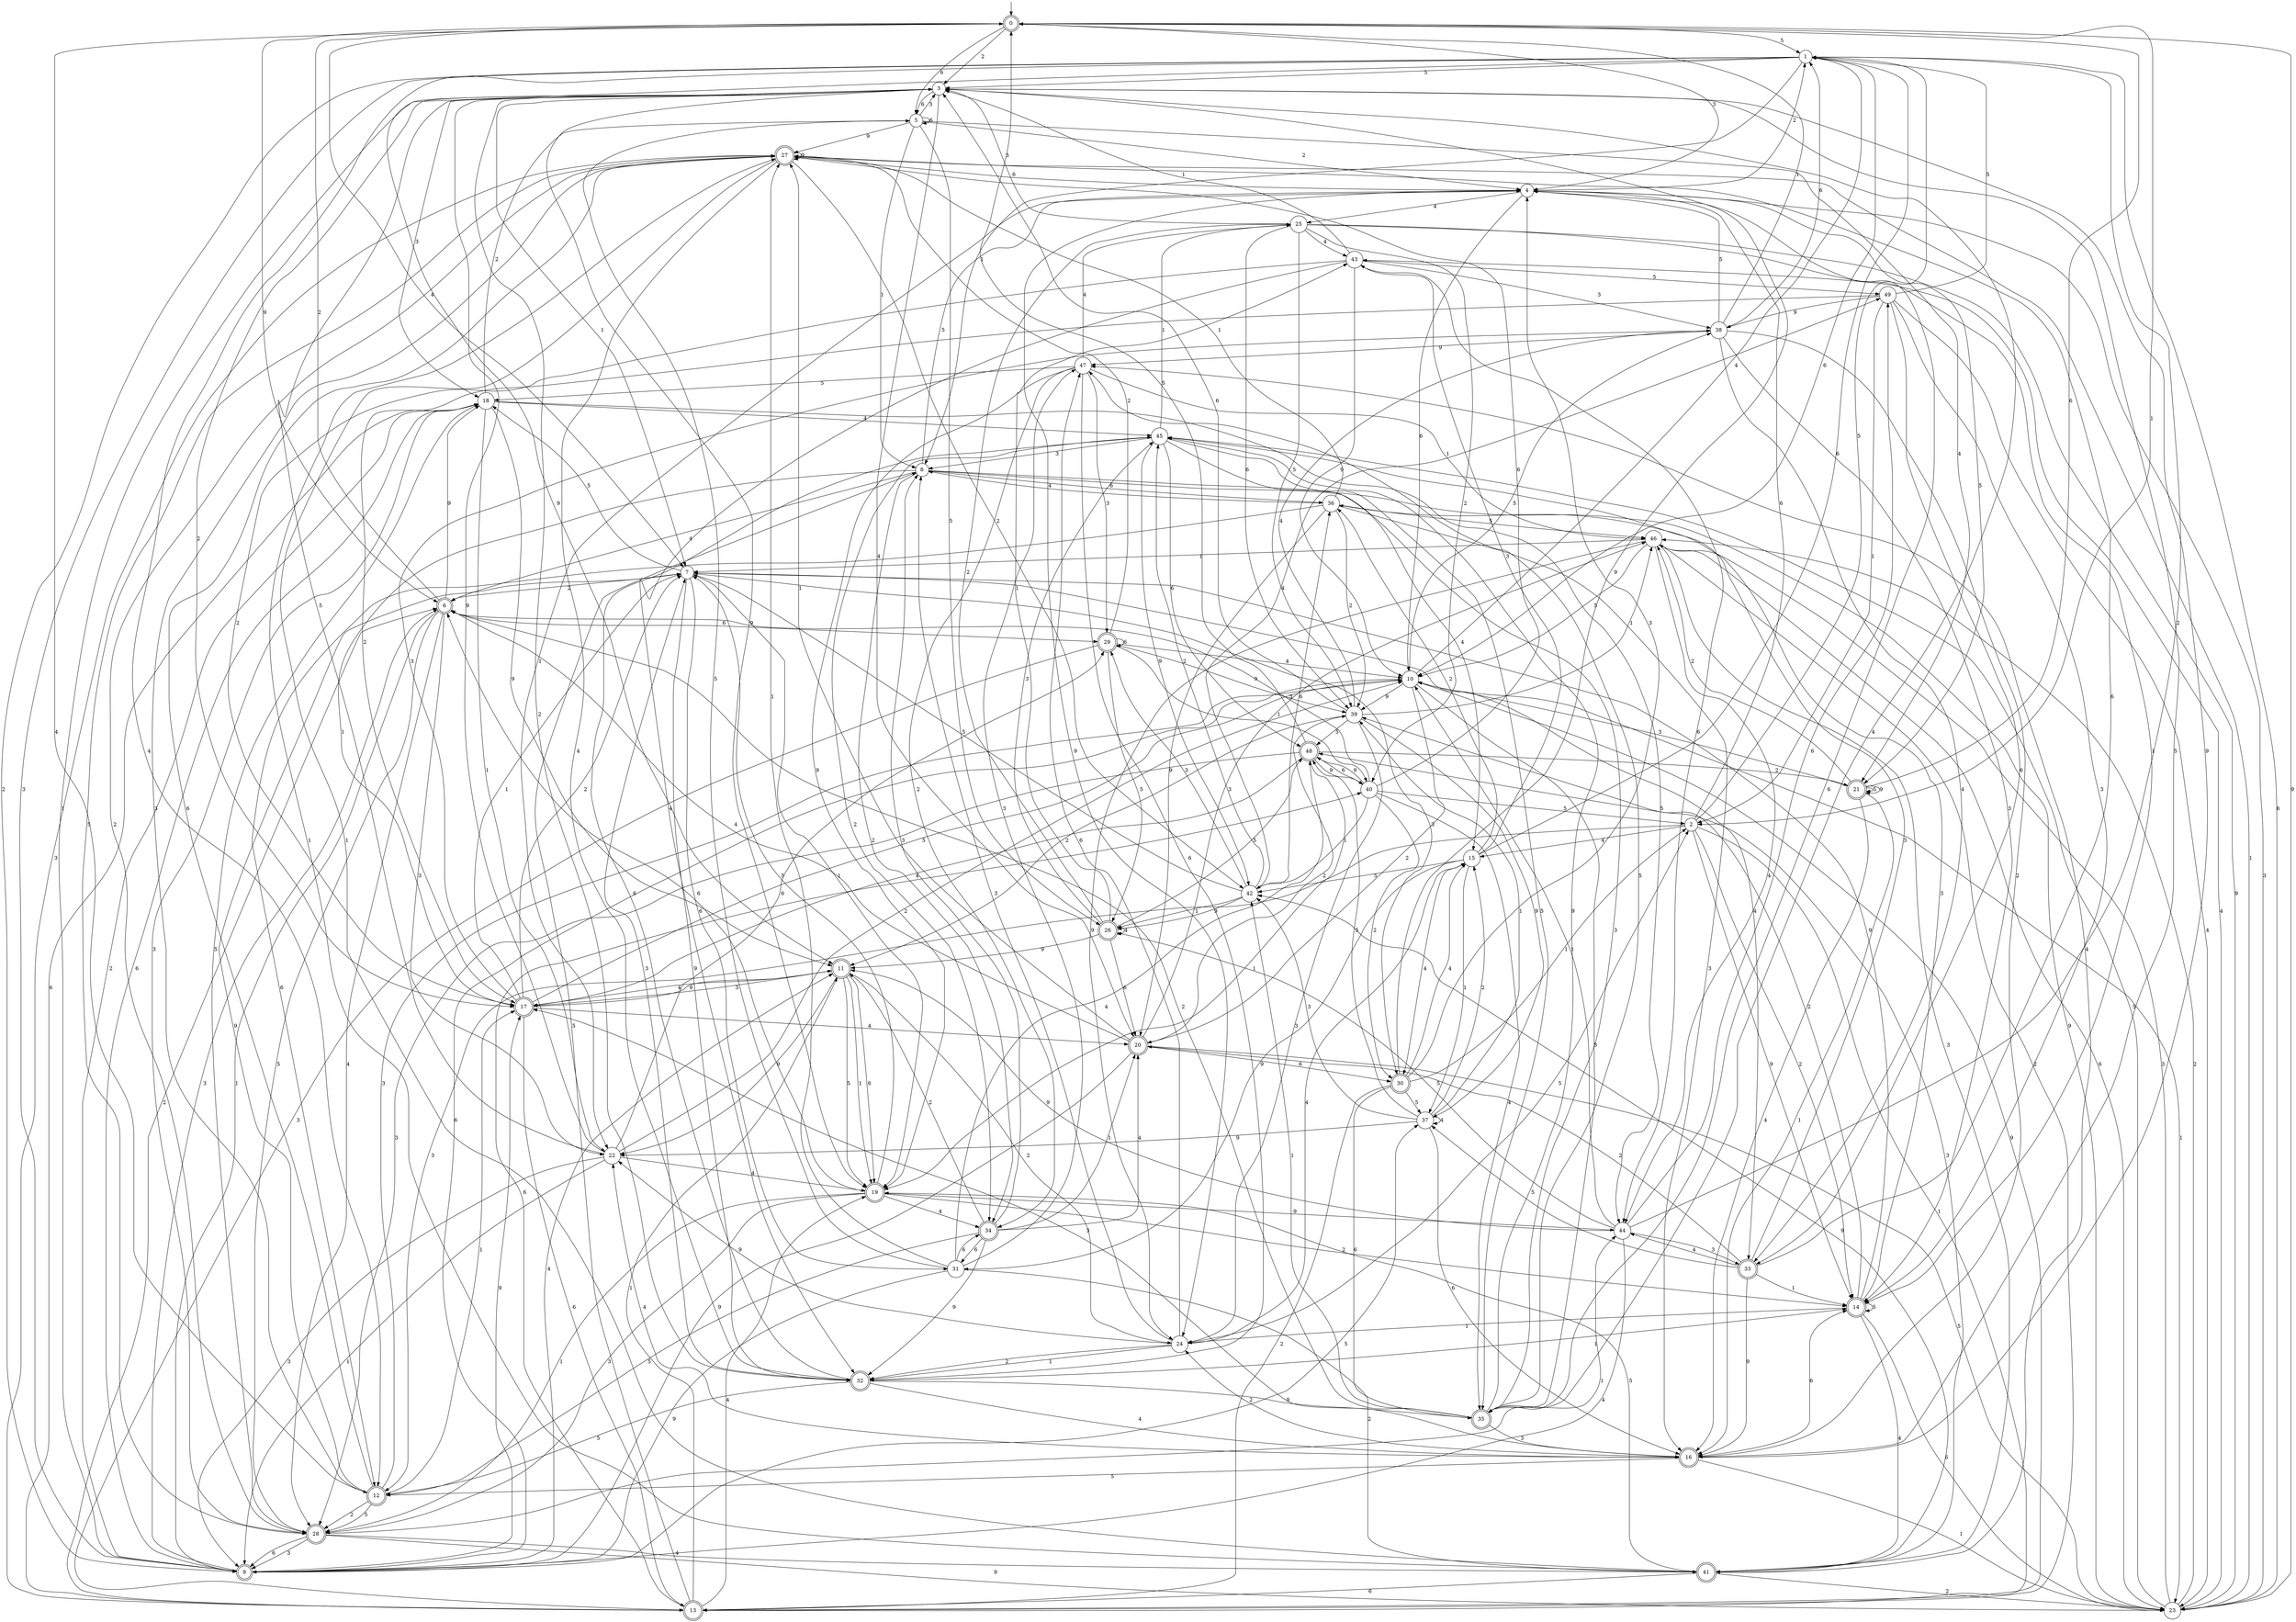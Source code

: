 digraph g {

	s0 [shape="doublecircle" label="0"];
	s1 [shape="circle" label="1"];
	s2 [shape="circle" label="2"];
	s3 [shape="circle" label="3"];
	s4 [shape="circle" label="4"];
	s5 [shape="circle" label="5"];
	s6 [shape="doublecircle" label="6"];
	s7 [shape="circle" label="7"];
	s8 [shape="circle" label="8"];
	s9 [shape="doublecircle" label="9"];
	s10 [shape="circle" label="10"];
	s11 [shape="doublecircle" label="11"];
	s12 [shape="doublecircle" label="12"];
	s13 [shape="doublecircle" label="13"];
	s14 [shape="doublecircle" label="14"];
	s15 [shape="circle" label="15"];
	s16 [shape="doublecircle" label="16"];
	s17 [shape="doublecircle" label="17"];
	s18 [shape="circle" label="18"];
	s19 [shape="doublecircle" label="19"];
	s20 [shape="doublecircle" label="20"];
	s21 [shape="doublecircle" label="21"];
	s22 [shape="circle" label="22"];
	s23 [shape="circle" label="23"];
	s24 [shape="circle" label="24"];
	s25 [shape="circle" label="25"];
	s26 [shape="doublecircle" label="26"];
	s27 [shape="doublecircle" label="27"];
	s28 [shape="doublecircle" label="28"];
	s29 [shape="doublecircle" label="29"];
	s30 [shape="doublecircle" label="30"];
	s31 [shape="circle" label="31"];
	s32 [shape="doublecircle" label="32"];
	s33 [shape="doublecircle" label="33"];
	s34 [shape="doublecircle" label="34"];
	s35 [shape="doublecircle" label="35"];
	s36 [shape="circle" label="36"];
	s37 [shape="circle" label="37"];
	s38 [shape="circle" label="38"];
	s39 [shape="circle" label="39"];
	s40 [shape="circle" label="40"];
	s41 [shape="doublecircle" label="41"];
	s42 [shape="circle" label="42"];
	s43 [shape="circle" label="43"];
	s44 [shape="circle" label="44"];
	s45 [shape="circle" label="45"];
	s46 [shape="circle" label="46"];
	s47 [shape="circle" label="47"];
	s48 [shape="doublecircle" label="48"];
	s49 [shape="circle" label="49"];
	s0 -> s1 [label="5"];
	s0 -> s2 [label="1"];
	s0 -> s3 [label="2"];
	s0 -> s4 [label="3"];
	s0 -> s5 [label="6"];
	s0 -> s6 [label="9"];
	s0 -> s7 [label="4"];
	s1 -> s3 [label="5"];
	s1 -> s8 [label="1"];
	s1 -> s9 [label="2"];
	s1 -> s9 [label="3"];
	s1 -> s10 [label="6"];
	s1 -> s11 [label="9"];
	s1 -> s12 [label="4"];
	s2 -> s1 [label="5"];
	s2 -> s13 [label="1"];
	s2 -> s14 [label="2"];
	s2 -> s12 [label="3"];
	s2 -> s4 [label="6"];
	s2 -> s14 [label="9"];
	s2 -> s15 [label="4"];
	s3 -> s16 [label="5"];
	s3 -> s7 [label="1"];
	s3 -> s17 [label="2"];
	s3 -> s18 [label="3"];
	s3 -> s5 [label="6"];
	s3 -> s19 [label="9"];
	s3 -> s20 [label="4"];
	s4 -> s21 [label="5"];
	s4 -> s22 [label="1"];
	s4 -> s1 [label="2"];
	s4 -> s23 [label="3"];
	s4 -> s10 [label="6"];
	s4 -> s24 [label="9"];
	s4 -> s25 [label="4"];
	s5 -> s26 [label="5"];
	s5 -> s8 [label="1"];
	s5 -> s4 [label="2"];
	s5 -> s3 [label="3"];
	s5 -> s5 [label="6"];
	s5 -> s27 [label="9"];
	s5 -> s21 [label="4"];
	s6 -> s28 [label="5"];
	s6 -> s9 [label="1"];
	s6 -> s0 [label="2"];
	s6 -> s22 [label="3"];
	s6 -> s29 [label="6"];
	s6 -> s18 [label="9"];
	s6 -> s28 [label="4"];
	s7 -> s18 [label="5"];
	s7 -> s19 [label="1"];
	s7 -> s6 [label="2"];
	s7 -> s30 [label="3"];
	s7 -> s31 [label="6"];
	s7 -> s32 [label="9"];
	s7 -> s33 [label="4"];
	s8 -> s4 [label="5"];
	s8 -> s17 [label="1"];
	s8 -> s34 [label="2"];
	s8 -> s35 [label="3"];
	s8 -> s36 [label="6"];
	s8 -> s23 [label="9"];
	s8 -> s6 [label="4"];
	s9 -> s37 [label="5"];
	s9 -> s3 [label="1"];
	s9 -> s18 [label="2"];
	s9 -> s6 [label="3"];
	s9 -> s18 [label="6"];
	s9 -> s17 [label="9"];
	s9 -> s11 [label="4"];
	s10 -> s38 [label="5"];
	s10 -> s23 [label="1"];
	s10 -> s20 [label="2"];
	s10 -> s35 [label="3"];
	s10 -> s9 [label="6"];
	s10 -> s39 [label="9"];
	s10 -> s1 [label="4"];
	s11 -> s19 [label="5"];
	s11 -> s19 [label="1"];
	s11 -> s24 [label="2"];
	s11 -> s17 [label="3"];
	s11 -> s19 [label="6"];
	s11 -> s22 [label="9"];
	s11 -> s17 [label="4"];
	s12 -> s28 [label="5"];
	s12 -> s17 [label="1"];
	s12 -> s28 [label="2"];
	s12 -> s10 [label="3"];
	s12 -> s27 [label="6"];
	s12 -> s7 [label="9"];
	s12 -> s0 [label="4"];
	s13 -> s8 [label="5"];
	s13 -> s11 [label="1"];
	s13 -> s6 [label="2"];
	s13 -> s27 [label="3"];
	s13 -> s40 [label="6"];
	s13 -> s10 [label="9"];
	s13 -> s19 [label="4"];
	s14 -> s14 [label="5"];
	s14 -> s24 [label="1"];
	s14 -> s39 [label="2"];
	s14 -> s36 [label="3"];
	s14 -> s23 [label="6"];
	s14 -> s7 [label="9"];
	s14 -> s41 [label="4"];
	s15 -> s42 [label="5"];
	s15 -> s37 [label="1"];
	s15 -> s36 [label="2"];
	s15 -> s43 [label="3"];
	s15 -> s1 [label="6"];
	s15 -> s31 [label="9"];
	s15 -> s30 [label="4"];
	s16 -> s12 [label="5"];
	s16 -> s23 [label="1"];
	s16 -> s24 [label="2"];
	s16 -> s17 [label="3"];
	s16 -> s14 [label="6"];
	s16 -> s3 [label="9"];
	s16 -> s22 [label="4"];
	s17 -> s10 [label="5"];
	s17 -> s7 [label="1"];
	s17 -> s7 [label="2"];
	s17 -> s38 [label="3"];
	s17 -> s13 [label="6"];
	s17 -> s11 [label="9"];
	s17 -> s20 [label="4"];
	s18 -> s44 [label="5"];
	s18 -> s22 [label="1"];
	s18 -> s5 [label="2"];
	s18 -> s28 [label="3"];
	s18 -> s13 [label="6"];
	s18 -> s11 [label="9"];
	s18 -> s45 [label="4"];
	s19 -> s7 [label="5"];
	s19 -> s28 [label="1"];
	s19 -> s14 [label="2"];
	s19 -> s28 [label="3"];
	s19 -> s6 [label="6"];
	s19 -> s44 [label="9"];
	s19 -> s34 [label="4"];
	s20 -> s23 [label="5"];
	s20 -> s27 [label="1"];
	s20 -> s39 [label="2"];
	s20 -> s46 [label="3"];
	s20 -> s30 [label="6"];
	s20 -> s9 [label="9"];
	s20 -> s6 [label="4"];
	s21 -> s21 [label="5"];
	s21 -> s16 [label="1"];
	s21 -> s46 [label="2"];
	s21 -> s10 [label="3"];
	s21 -> s0 [label="6"];
	s21 -> s21 [label="9"];
	s21 -> s16 [label="4"];
	s22 -> s3 [label="5"];
	s22 -> s9 [label="1"];
	s22 -> s10 [label="2"];
	s22 -> s9 [label="3"];
	s22 -> s29 [label="6"];
	s22 -> s3 [label="9"];
	s22 -> s19 [label="4"];
	s23 -> s45 [label="5"];
	s23 -> s27 [label="1"];
	s23 -> s46 [label="2"];
	s23 -> s46 [label="3"];
	s23 -> s1 [label="6"];
	s23 -> s0 [label="9"];
	s23 -> s43 [label="4"];
	s24 -> s2 [label="5"];
	s24 -> s32 [label="1"];
	s24 -> s32 [label="2"];
	s24 -> s8 [label="3"];
	s24 -> s47 [label="6"];
	s24 -> s22 [label="9"];
	s24 -> s15 [label="4"];
	s25 -> s39 [label="5"];
	s25 -> s14 [label="1"];
	s25 -> s40 [label="2"];
	s25 -> s3 [label="3"];
	s25 -> s39 [label="6"];
	s25 -> s23 [label="9"];
	s25 -> s43 [label="4"];
	s26 -> s48 [label="5"];
	s26 -> s43 [label="1"];
	s26 -> s25 [label="2"];
	s26 -> s45 [label="3"];
	s26 -> s20 [label="6"];
	s26 -> s11 [label="9"];
	s26 -> s26 [label="4"];
	s27 -> s28 [label="5"];
	s27 -> s41 [label="1"];
	s27 -> s42 [label="2"];
	s27 -> s12 [label="3"];
	s27 -> s4 [label="6"];
	s27 -> s27 [label="9"];
	s27 -> s32 [label="4"];
	s28 -> s18 [label="5"];
	s28 -> s44 [label="1"];
	s28 -> s27 [label="2"];
	s28 -> s9 [label="3"];
	s28 -> s9 [label="6"];
	s28 -> s23 [label="9"];
	s28 -> s41 [label="4"];
	s29 -> s26 [label="5"];
	s29 -> s40 [label="1"];
	s29 -> s27 [label="2"];
	s29 -> s13 [label="3"];
	s29 -> s29 [label="6"];
	s29 -> s39 [label="9"];
	s29 -> s10 [label="4"];
	s30 -> s37 [label="5"];
	s30 -> s2 [label="1"];
	s30 -> s13 [label="2"];
	s30 -> s4 [label="3"];
	s30 -> s35 [label="6"];
	s30 -> s3 [label="9"];
	s30 -> s15 [label="4"];
	s31 -> s5 [label="5"];
	s31 -> s27 [label="1"];
	s31 -> s41 [label="2"];
	s31 -> s47 [label="3"];
	s31 -> s34 [label="6"];
	s31 -> s9 [label="9"];
	s31 -> s48 [label="4"];
	s32 -> s12 [label="5"];
	s32 -> s14 [label="1"];
	s32 -> s3 [label="2"];
	s32 -> s7 [label="3"];
	s32 -> s45 [label="6"];
	s32 -> s35 [label="9"];
	s32 -> s16 [label="4"];
	s33 -> s37 [label="5"];
	s33 -> s14 [label="1"];
	s33 -> s20 [label="2"];
	s33 -> s45 [label="3"];
	s33 -> s27 [label="6"];
	s33 -> s16 [label="9"];
	s33 -> s44 [label="4"];
	s34 -> s12 [label="5"];
	s34 -> s20 [label="1"];
	s34 -> s11 [label="2"];
	s34 -> s8 [label="3"];
	s34 -> s31 [label="6"];
	s34 -> s32 [label="9"];
	s34 -> s20 [label="4"];
	s35 -> s47 [label="5"];
	s35 -> s42 [label="1"];
	s35 -> s6 [label="2"];
	s35 -> s16 [label="3"];
	s35 -> s4 [label="6"];
	s35 -> s45 [label="9"];
	s35 -> s3 [label="4"];
	s36 -> s46 [label="5"];
	s36 -> s27 [label="1"];
	s36 -> s39 [label="2"];
	s36 -> s16 [label="3"];
	s36 -> s12 [label="6"];
	s36 -> s20 [label="9"];
	s36 -> s8 [label="4"];
	s37 -> s48 [label="5"];
	s37 -> s39 [label="1"];
	s37 -> s15 [label="2"];
	s37 -> s42 [label="3"];
	s37 -> s16 [label="6"];
	s37 -> s22 [label="9"];
	s37 -> s37 [label="4"];
	s38 -> s4 [label="5"];
	s38 -> s0 [label="1"];
	s38 -> s16 [label="2"];
	s38 -> s14 [label="3"];
	s38 -> s1 [label="6"];
	s38 -> s47 [label="9"];
	s38 -> s33 [label="4"];
	s39 -> s48 [label="5"];
	s39 -> s46 [label="1"];
	s39 -> s11 [label="2"];
	s39 -> s24 [label="3"];
	s39 -> s3 [label="6"];
	s39 -> s37 [label="9"];
	s39 -> s38 [label="4"];
	s40 -> s2 [label="5"];
	s40 -> s42 [label="1"];
	s40 -> s30 [label="2"];
	s40 -> s6 [label="3"];
	s40 -> s27 [label="6"];
	s40 -> s48 [label="9"];
	s40 -> s35 [label="4"];
	s41 -> s19 [label="5"];
	s41 -> s27 [label="1"];
	s41 -> s23 [label="2"];
	s41 -> s48 [label="3"];
	s41 -> s13 [label="6"];
	s41 -> s42 [label="9"];
	s41 -> s47 [label="4"];
	s42 -> s7 [label="5"];
	s42 -> s26 [label="1"];
	s42 -> s45 [label="2"];
	s42 -> s29 [label="3"];
	s42 -> s36 [label="6"];
	s42 -> s26 [label="9"];
	s42 -> s49 [label="4"];
	s43 -> s49 [label="5"];
	s43 -> s3 [label="1"];
	s43 -> s17 [label="2"];
	s43 -> s38 [label="3"];
	s43 -> s44 [label="6"];
	s43 -> s10 [label="9"];
	s43 -> s32 [label="4"];
	s44 -> s26 [label="5"];
	s44 -> s10 [label="1"];
	s44 -> s1 [label="2"];
	s44 -> s33 [label="3"];
	s44 -> s49 [label="6"];
	s44 -> s11 [label="9"];
	s44 -> s9 [label="4"];
	s45 -> s35 [label="5"];
	s45 -> s25 [label="1"];
	s45 -> s34 [label="2"];
	s45 -> s8 [label="3"];
	s45 -> s48 [label="6"];
	s45 -> s42 [label="9"];
	s45 -> s15 [label="4"];
	s46 -> s10 [label="5"];
	s46 -> s7 [label="1"];
	s46 -> s13 [label="2"];
	s46 -> s41 [label="3"];
	s46 -> s23 [label="6"];
	s46 -> s24 [label="9"];
	s46 -> s44 [label="4"];
	s47 -> s18 [label="5"];
	s47 -> s46 [label="1"];
	s47 -> s34 [label="2"];
	s47 -> s29 [label="3"];
	s47 -> s32 [label="6"];
	s47 -> s19 [label="9"];
	s47 -> s25 [label="4"];
	s48 -> s0 [label="5"];
	s48 -> s19 [label="1"];
	s48 -> s21 [label="2"];
	s48 -> s28 [label="3"];
	s48 -> s40 [label="6"];
	s48 -> s40 [label="9"];
	s48 -> s17 [label="4"];
	s49 -> s1 [label="5"];
	s49 -> s2 [label="1"];
	s49 -> s17 [label="2"];
	s49 -> s14 [label="3"];
	s49 -> s33 [label="6"];
	s49 -> s38 [label="9"];
	s49 -> s23 [label="4"];

__start0 [label="" shape="none" width="0" height="0"];
__start0 -> s0;

}
